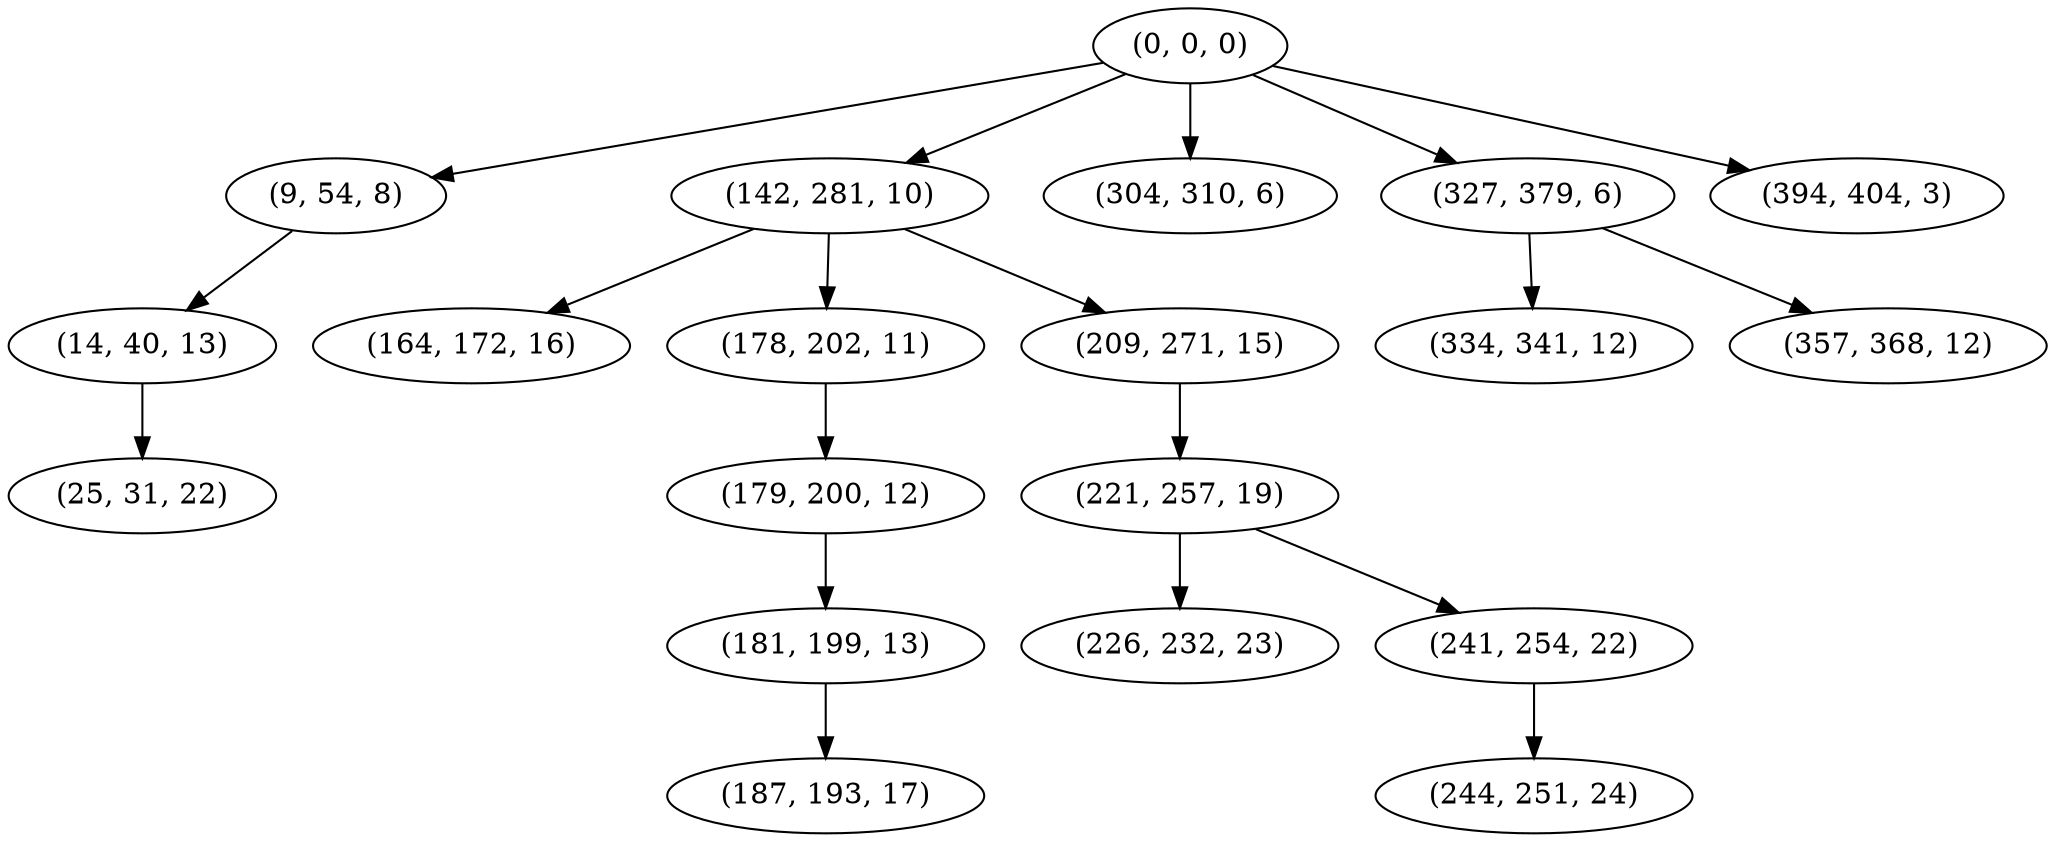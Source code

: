 digraph tree {
    "(0, 0, 0)";
    "(9, 54, 8)";
    "(14, 40, 13)";
    "(25, 31, 22)";
    "(142, 281, 10)";
    "(164, 172, 16)";
    "(178, 202, 11)";
    "(179, 200, 12)";
    "(181, 199, 13)";
    "(187, 193, 17)";
    "(209, 271, 15)";
    "(221, 257, 19)";
    "(226, 232, 23)";
    "(241, 254, 22)";
    "(244, 251, 24)";
    "(304, 310, 6)";
    "(327, 379, 6)";
    "(334, 341, 12)";
    "(357, 368, 12)";
    "(394, 404, 3)";
    "(0, 0, 0)" -> "(9, 54, 8)";
    "(0, 0, 0)" -> "(142, 281, 10)";
    "(0, 0, 0)" -> "(304, 310, 6)";
    "(0, 0, 0)" -> "(327, 379, 6)";
    "(0, 0, 0)" -> "(394, 404, 3)";
    "(9, 54, 8)" -> "(14, 40, 13)";
    "(14, 40, 13)" -> "(25, 31, 22)";
    "(142, 281, 10)" -> "(164, 172, 16)";
    "(142, 281, 10)" -> "(178, 202, 11)";
    "(142, 281, 10)" -> "(209, 271, 15)";
    "(178, 202, 11)" -> "(179, 200, 12)";
    "(179, 200, 12)" -> "(181, 199, 13)";
    "(181, 199, 13)" -> "(187, 193, 17)";
    "(209, 271, 15)" -> "(221, 257, 19)";
    "(221, 257, 19)" -> "(226, 232, 23)";
    "(221, 257, 19)" -> "(241, 254, 22)";
    "(241, 254, 22)" -> "(244, 251, 24)";
    "(327, 379, 6)" -> "(334, 341, 12)";
    "(327, 379, 6)" -> "(357, 368, 12)";
}
